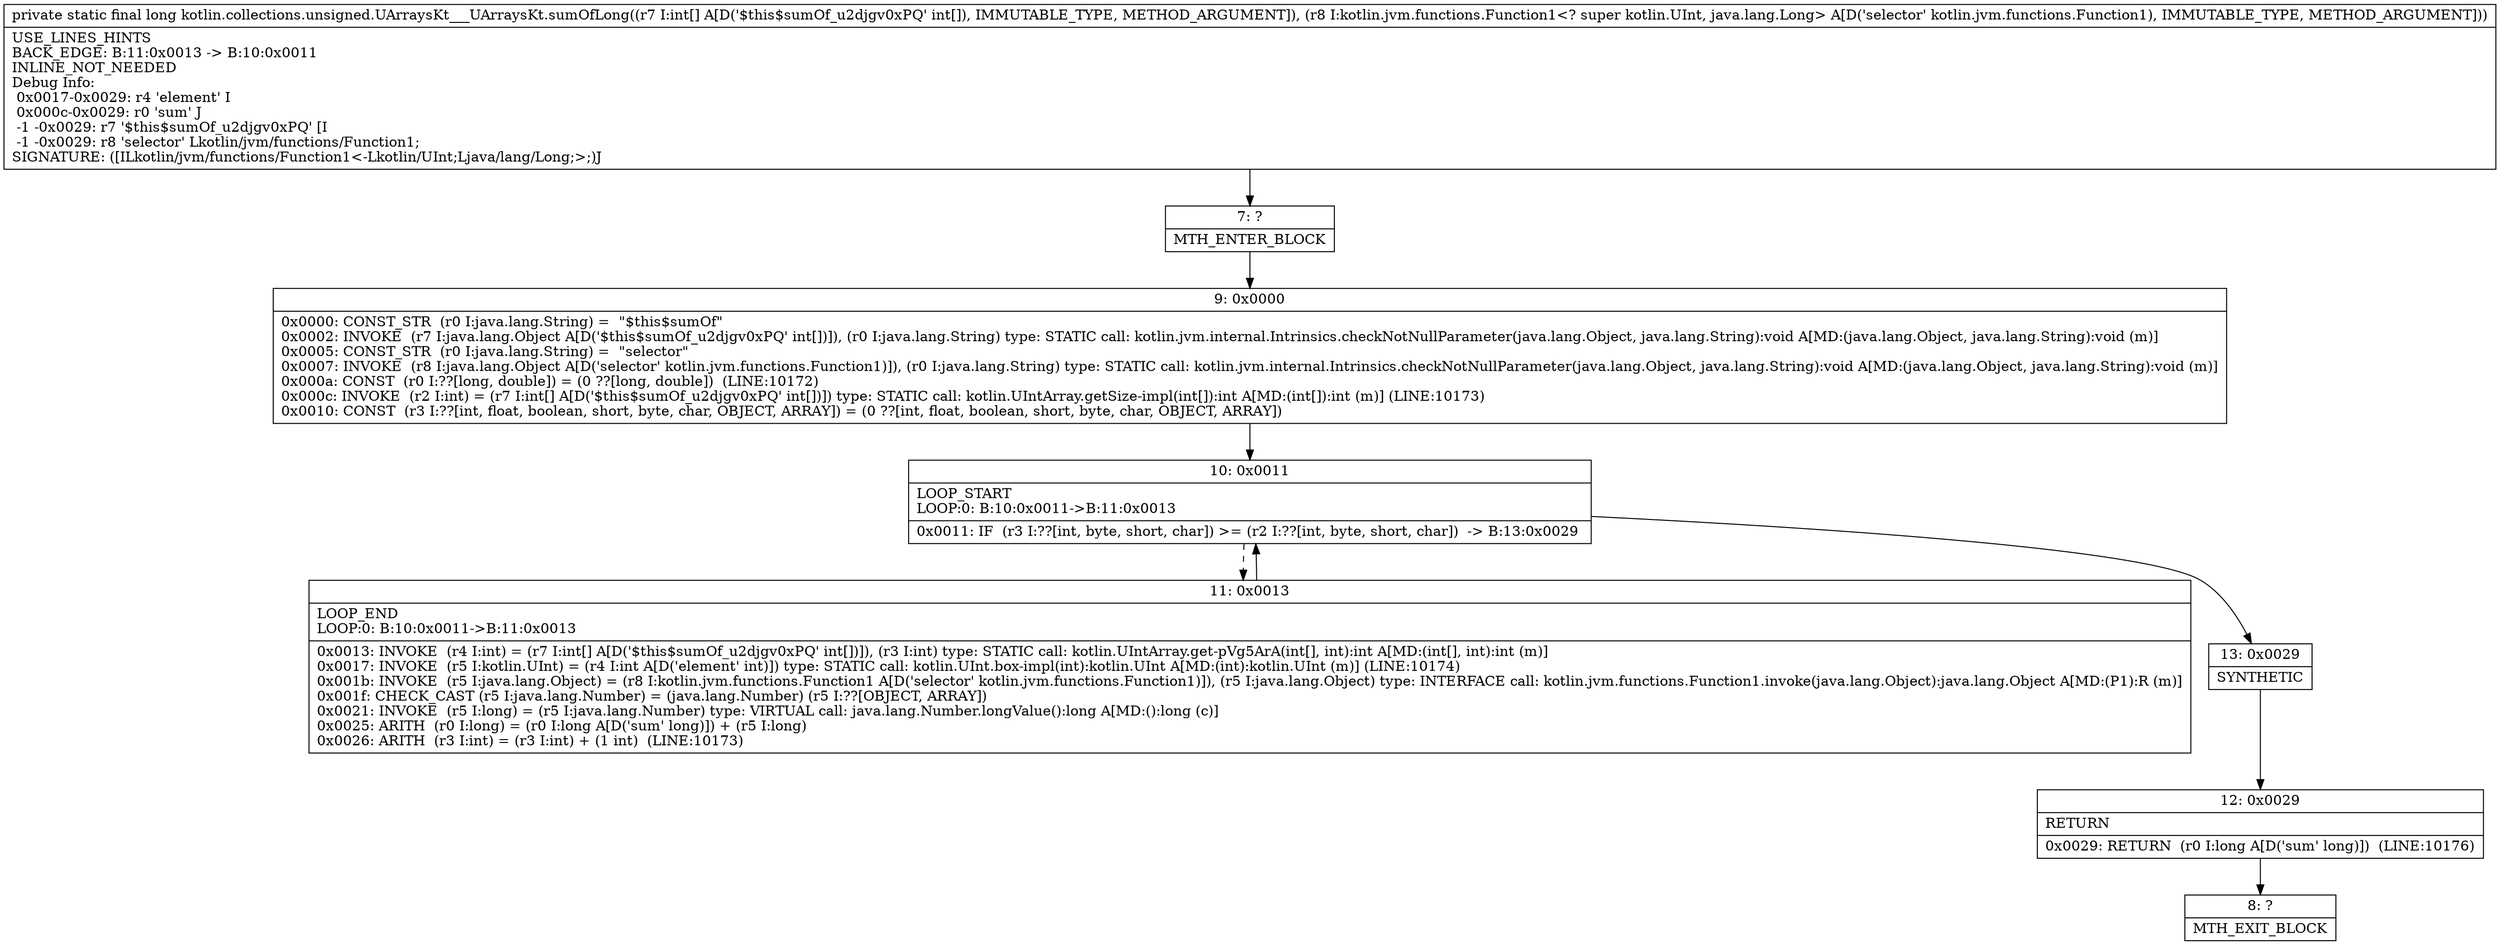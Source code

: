 digraph "CFG forkotlin.collections.unsigned.UArraysKt___UArraysKt.sumOfLong([ILkotlin\/jvm\/functions\/Function1;)J" {
Node_7 [shape=record,label="{7\:\ ?|MTH_ENTER_BLOCK\l}"];
Node_9 [shape=record,label="{9\:\ 0x0000|0x0000: CONST_STR  (r0 I:java.lang.String) =  \"$this$sumOf\" \l0x0002: INVOKE  (r7 I:java.lang.Object A[D('$this$sumOf_u2djgv0xPQ' int[])]), (r0 I:java.lang.String) type: STATIC call: kotlin.jvm.internal.Intrinsics.checkNotNullParameter(java.lang.Object, java.lang.String):void A[MD:(java.lang.Object, java.lang.String):void (m)]\l0x0005: CONST_STR  (r0 I:java.lang.String) =  \"selector\" \l0x0007: INVOKE  (r8 I:java.lang.Object A[D('selector' kotlin.jvm.functions.Function1)]), (r0 I:java.lang.String) type: STATIC call: kotlin.jvm.internal.Intrinsics.checkNotNullParameter(java.lang.Object, java.lang.String):void A[MD:(java.lang.Object, java.lang.String):void (m)]\l0x000a: CONST  (r0 I:??[long, double]) = (0 ??[long, double])  (LINE:10172)\l0x000c: INVOKE  (r2 I:int) = (r7 I:int[] A[D('$this$sumOf_u2djgv0xPQ' int[])]) type: STATIC call: kotlin.UIntArray.getSize\-impl(int[]):int A[MD:(int[]):int (m)] (LINE:10173)\l0x0010: CONST  (r3 I:??[int, float, boolean, short, byte, char, OBJECT, ARRAY]) = (0 ??[int, float, boolean, short, byte, char, OBJECT, ARRAY]) \l}"];
Node_10 [shape=record,label="{10\:\ 0x0011|LOOP_START\lLOOP:0: B:10:0x0011\-\>B:11:0x0013\l|0x0011: IF  (r3 I:??[int, byte, short, char]) \>= (r2 I:??[int, byte, short, char])  \-\> B:13:0x0029 \l}"];
Node_11 [shape=record,label="{11\:\ 0x0013|LOOP_END\lLOOP:0: B:10:0x0011\-\>B:11:0x0013\l|0x0013: INVOKE  (r4 I:int) = (r7 I:int[] A[D('$this$sumOf_u2djgv0xPQ' int[])]), (r3 I:int) type: STATIC call: kotlin.UIntArray.get\-pVg5ArA(int[], int):int A[MD:(int[], int):int (m)]\l0x0017: INVOKE  (r5 I:kotlin.UInt) = (r4 I:int A[D('element' int)]) type: STATIC call: kotlin.UInt.box\-impl(int):kotlin.UInt A[MD:(int):kotlin.UInt (m)] (LINE:10174)\l0x001b: INVOKE  (r5 I:java.lang.Object) = (r8 I:kotlin.jvm.functions.Function1 A[D('selector' kotlin.jvm.functions.Function1)]), (r5 I:java.lang.Object) type: INTERFACE call: kotlin.jvm.functions.Function1.invoke(java.lang.Object):java.lang.Object A[MD:(P1):R (m)]\l0x001f: CHECK_CAST (r5 I:java.lang.Number) = (java.lang.Number) (r5 I:??[OBJECT, ARRAY]) \l0x0021: INVOKE  (r5 I:long) = (r5 I:java.lang.Number) type: VIRTUAL call: java.lang.Number.longValue():long A[MD:():long (c)]\l0x0025: ARITH  (r0 I:long) = (r0 I:long A[D('sum' long)]) + (r5 I:long) \l0x0026: ARITH  (r3 I:int) = (r3 I:int) + (1 int)  (LINE:10173)\l}"];
Node_13 [shape=record,label="{13\:\ 0x0029|SYNTHETIC\l}"];
Node_12 [shape=record,label="{12\:\ 0x0029|RETURN\l|0x0029: RETURN  (r0 I:long A[D('sum' long)])  (LINE:10176)\l}"];
Node_8 [shape=record,label="{8\:\ ?|MTH_EXIT_BLOCK\l}"];
MethodNode[shape=record,label="{private static final long kotlin.collections.unsigned.UArraysKt___UArraysKt.sumOfLong((r7 I:int[] A[D('$this$sumOf_u2djgv0xPQ' int[]), IMMUTABLE_TYPE, METHOD_ARGUMENT]), (r8 I:kotlin.jvm.functions.Function1\<? super kotlin.UInt, java.lang.Long\> A[D('selector' kotlin.jvm.functions.Function1), IMMUTABLE_TYPE, METHOD_ARGUMENT]))  | USE_LINES_HINTS\lBACK_EDGE: B:11:0x0013 \-\> B:10:0x0011\lINLINE_NOT_NEEDED\lDebug Info:\l  0x0017\-0x0029: r4 'element' I\l  0x000c\-0x0029: r0 'sum' J\l  \-1 \-0x0029: r7 '$this$sumOf_u2djgv0xPQ' [I\l  \-1 \-0x0029: r8 'selector' Lkotlin\/jvm\/functions\/Function1;\lSIGNATURE: ([ILkotlin\/jvm\/functions\/Function1\<\-Lkotlin\/UInt;Ljava\/lang\/Long;\>;)J\l}"];
MethodNode -> Node_7;Node_7 -> Node_9;
Node_9 -> Node_10;
Node_10 -> Node_11[style=dashed];
Node_10 -> Node_13;
Node_11 -> Node_10;
Node_13 -> Node_12;
Node_12 -> Node_8;
}

